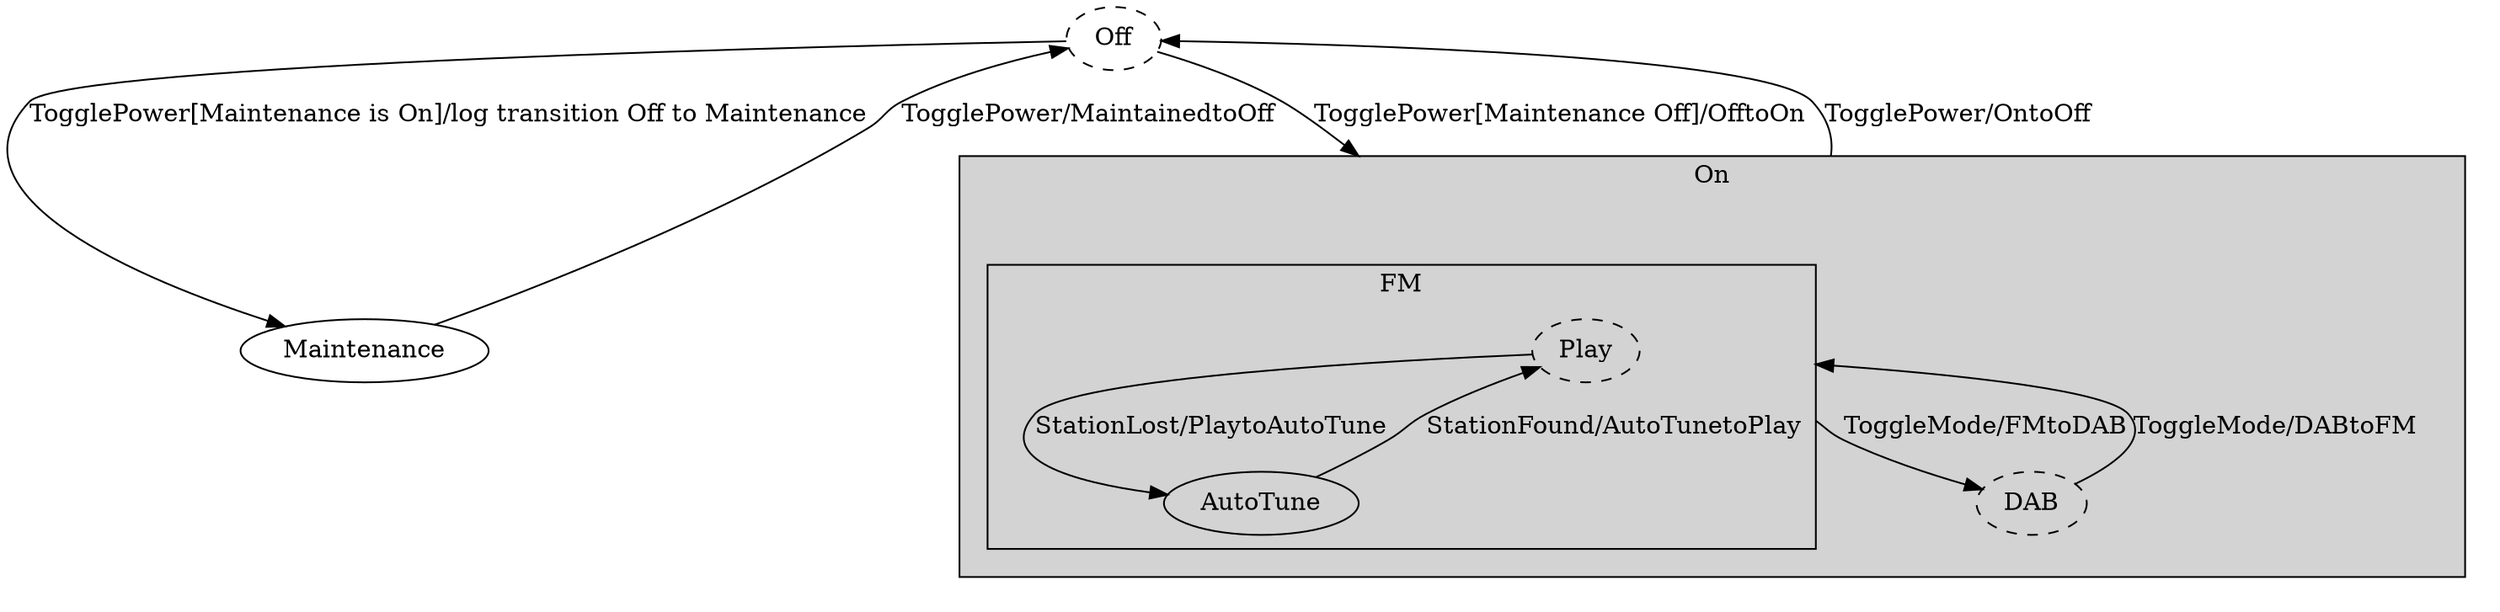 digraph G {
  compound=true;

  Off [style="dashed"];
  Maintenance [];
  subgraph cluster1003 {
    style=invis;
    subgraph cluster3 {
      style="visible, filled";
      label = "On"
      subgraph cluster1004 {
        style=invis;
        subgraph cluster4 {
          style="visible, filled";
          label = "FM"
          Play [style="dashed, filled"];
          AutoTune [];
        }
      }
      DAB [style="dashed"];
    }
  }
  Off -> Maintenance [label="TogglePower[Maintenance is On]/log transition Off to Maintenance"];
  Off -> Play [lhead=cluster3, label="TogglePower[Maintenance Off]/OfftoOn"];
  Maintenance -> Off [label="TogglePower/MaintainedtoOff"];
  Play -> Off [ltail=cluster3, label="TogglePower/OntoOff"];
  Play -> DAB [ltail=cluster4, label="ToggleMode/FMtoDAB"];
  Play -> AutoTune [label="StationLost/PlaytoAutoTune"];
  AutoTune -> Play [label="StationFound/AutoTunetoPlay"];
  DAB -> Play [lhead=cluster4, label="ToggleMode/DABtoFM"];
}
